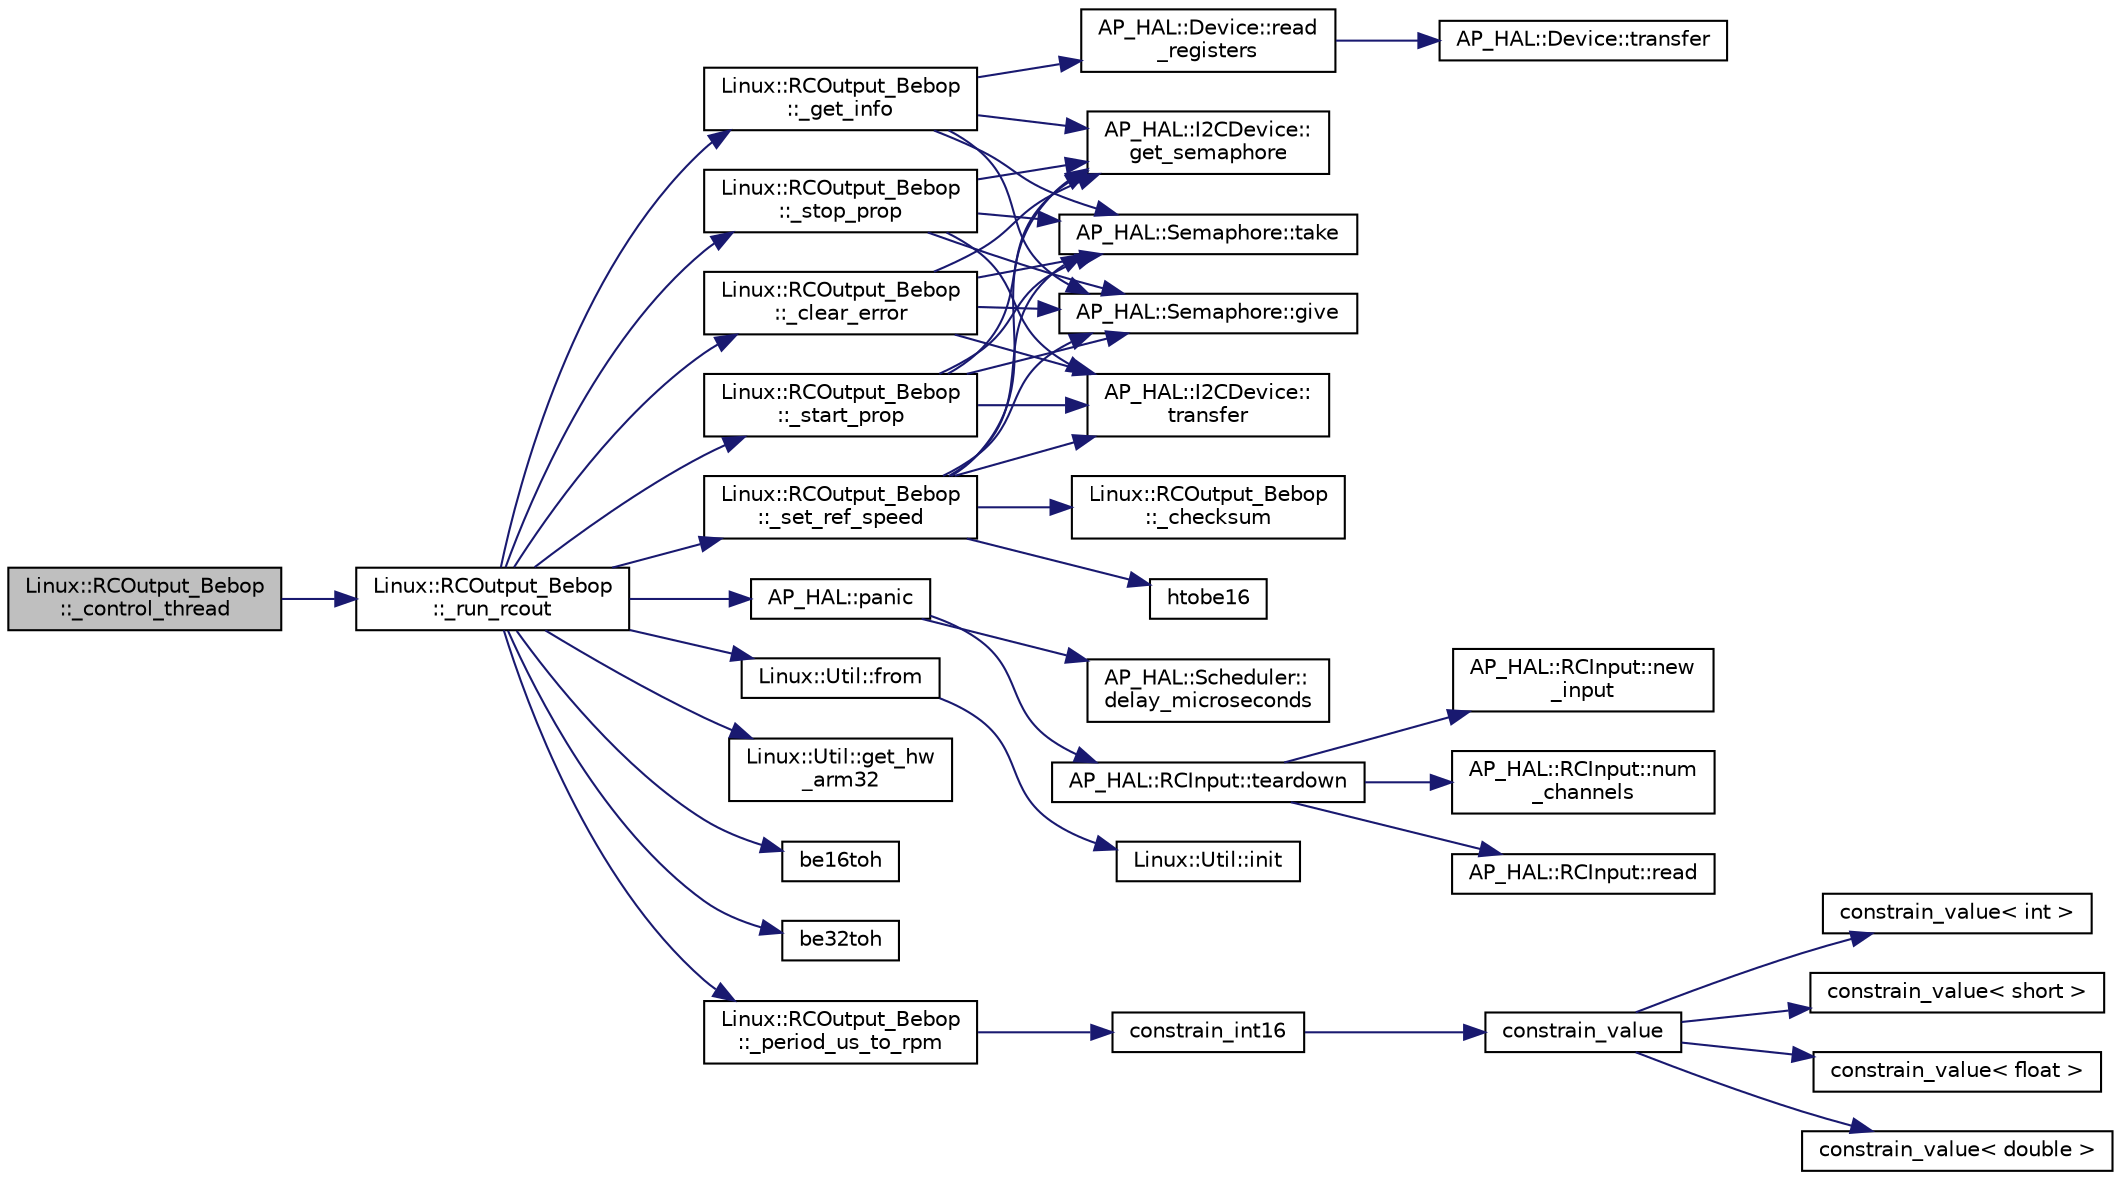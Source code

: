 digraph "Linux::RCOutput_Bebop::_control_thread"
{
 // INTERACTIVE_SVG=YES
  edge [fontname="Helvetica",fontsize="10",labelfontname="Helvetica",labelfontsize="10"];
  node [fontname="Helvetica",fontsize="10",shape=record];
  rankdir="LR";
  Node1 [label="Linux::RCOutput_Bebop\l::_control_thread",height=0.2,width=0.4,color="black", fillcolor="grey75", style="filled", fontcolor="black"];
  Node1 -> Node2 [color="midnightblue",fontsize="10",style="solid",fontname="Helvetica"];
  Node2 [label="Linux::RCOutput_Bebop\l::_run_rcout",height=0.2,width=0.4,color="black", fillcolor="white", style="filled",URL="$classLinux_1_1RCOutput__Bebop.html#a1baaeabaade1ea15e4c770c9277821cc"];
  Node2 -> Node3 [color="midnightblue",fontsize="10",style="solid",fontname="Helvetica"];
  Node3 [label="Linux::RCOutput_Bebop\l::_get_info",height=0.2,width=0.4,color="black", fillcolor="white", style="filled",URL="$classLinux_1_1RCOutput__Bebop.html#aa2ea705fca68e17bde411377af8a2c30"];
  Node3 -> Node4 [color="midnightblue",fontsize="10",style="solid",fontname="Helvetica"];
  Node4 [label="AP_HAL::I2CDevice::\lget_semaphore",height=0.2,width=0.4,color="black", fillcolor="white", style="filled",URL="$classAP__HAL_1_1I2CDevice.html#aecaa17329f98d50d437e53507b1e5c77"];
  Node3 -> Node5 [color="midnightblue",fontsize="10",style="solid",fontname="Helvetica"];
  Node5 [label="AP_HAL::Semaphore::take",height=0.2,width=0.4,color="black", fillcolor="white", style="filled",URL="$classAP__HAL_1_1Semaphore.html#abd3a0affad8bb211981a979f30386589"];
  Node3 -> Node6 [color="midnightblue",fontsize="10",style="solid",fontname="Helvetica"];
  Node6 [label="AP_HAL::Device::read\l_registers",height=0.2,width=0.4,color="black", fillcolor="white", style="filled",URL="$classAP__HAL_1_1Device.html#a66215f964cfb5c7421effdb88a749550"];
  Node6 -> Node7 [color="midnightblue",fontsize="10",style="solid",fontname="Helvetica"];
  Node7 [label="AP_HAL::Device::transfer",height=0.2,width=0.4,color="black", fillcolor="white", style="filled",URL="$classAP__HAL_1_1Device.html#a2af24b5f93b678af718b65a606e538b0"];
  Node3 -> Node8 [color="midnightblue",fontsize="10",style="solid",fontname="Helvetica"];
  Node8 [label="AP_HAL::Semaphore::give",height=0.2,width=0.4,color="black", fillcolor="white", style="filled",URL="$classAP__HAL_1_1Semaphore.html#afcdbf03d5bea9d83037acc93bfaea7ce"];
  Node2 -> Node9 [color="midnightblue",fontsize="10",style="solid",fontname="Helvetica"];
  Node9 [label="AP_HAL::panic",height=0.2,width=0.4,color="black", fillcolor="white", style="filled",URL="$namespaceAP__HAL.html#a71832f03d849a0c088f04fc98d3c8143"];
  Node9 -> Node10 [color="midnightblue",fontsize="10",style="solid",fontname="Helvetica"];
  Node10 [label="AP_HAL::RCInput::teardown",height=0.2,width=0.4,color="black", fillcolor="white", style="filled",URL="$classAP__HAL_1_1RCInput.html#a2bea13d38f2b9ae8bf5193a3a69f0a31"];
  Node10 -> Node11 [color="midnightblue",fontsize="10",style="solid",fontname="Helvetica"];
  Node11 [label="AP_HAL::RCInput::new\l_input",height=0.2,width=0.4,color="black", fillcolor="white", style="filled",URL="$classAP__HAL_1_1RCInput.html#aee1fade33080edef83dd7db0fad0f7da"];
  Node10 -> Node12 [color="midnightblue",fontsize="10",style="solid",fontname="Helvetica"];
  Node12 [label="AP_HAL::RCInput::num\l_channels",height=0.2,width=0.4,color="black", fillcolor="white", style="filled",URL="$classAP__HAL_1_1RCInput.html#ae55f959c6115c1f41783af3a2b6c4fcd"];
  Node10 -> Node13 [color="midnightblue",fontsize="10",style="solid",fontname="Helvetica"];
  Node13 [label="AP_HAL::RCInput::read",height=0.2,width=0.4,color="black", fillcolor="white", style="filled",URL="$classAP__HAL_1_1RCInput.html#a078fd7e6d2e6a899009ec674a8e03498"];
  Node9 -> Node14 [color="midnightblue",fontsize="10",style="solid",fontname="Helvetica"];
  Node14 [label="AP_HAL::Scheduler::\ldelay_microseconds",height=0.2,width=0.4,color="black", fillcolor="white", style="filled",URL="$classAP__HAL_1_1Scheduler.html#a78c4f1b1f192ac1c99544b6cc8f099b0"];
  Node2 -> Node15 [color="midnightblue",fontsize="10",style="solid",fontname="Helvetica"];
  Node15 [label="Linux::Util::from",height=0.2,width=0.4,color="black", fillcolor="white", style="filled",URL="$classLinux_1_1Util.html#addd6070e02a90ee0a7063f0c3db4fecc"];
  Node15 -> Node16 [color="midnightblue",fontsize="10",style="solid",fontname="Helvetica"];
  Node16 [label="Linux::Util::init",height=0.2,width=0.4,color="black", fillcolor="white", style="filled",URL="$classLinux_1_1Util.html#ae03dc062803bf3bcda9cbd77e781c7d4"];
  Node2 -> Node17 [color="midnightblue",fontsize="10",style="solid",fontname="Helvetica"];
  Node17 [label="Linux::Util::get_hw\l_arm32",height=0.2,width=0.4,color="black", fillcolor="white", style="filled",URL="$classLinux_1_1Util.html#a7be36bbc123b07ab7c5b5e583773f39a"];
  Node2 -> Node18 [color="midnightblue",fontsize="10",style="solid",fontname="Helvetica"];
  Node18 [label="be16toh",height=0.2,width=0.4,color="black", fillcolor="white", style="filled",URL="$sparse-endian_8h.html#a4460d76503583c1209bc0e78a5ccaefb"];
  Node2 -> Node19 [color="midnightblue",fontsize="10",style="solid",fontname="Helvetica"];
  Node19 [label="be32toh",height=0.2,width=0.4,color="black", fillcolor="white", style="filled",URL="$sparse-endian_8h.html#ac9479471ad041b1c2674a58bf7660c6c"];
  Node2 -> Node20 [color="midnightblue",fontsize="10",style="solid",fontname="Helvetica"];
  Node20 [label="Linux::RCOutput_Bebop\l::_period_us_to_rpm",height=0.2,width=0.4,color="black", fillcolor="white", style="filled",URL="$classLinux_1_1RCOutput__Bebop.html#a8608a9d1cbd2c80b1d52b7712bbb777b"];
  Node20 -> Node21 [color="midnightblue",fontsize="10",style="solid",fontname="Helvetica"];
  Node21 [label="constrain_int16",height=0.2,width=0.4,color="black", fillcolor="white", style="filled",URL="$AP__Math_8h.html#a68558c4f79a8582543daefde13c64abc"];
  Node21 -> Node22 [color="midnightblue",fontsize="10",style="solid",fontname="Helvetica"];
  Node22 [label="constrain_value",height=0.2,width=0.4,color="black", fillcolor="white", style="filled",URL="$AP__Math_8h.html#a20e8f8671c282c69c1954652b6d61585"];
  Node22 -> Node23 [color="midnightblue",fontsize="10",style="solid",fontname="Helvetica"];
  Node23 [label="constrain_value\< int \>",height=0.2,width=0.4,color="black", fillcolor="white", style="filled",URL="$AP__Math_8cpp.html#a37e8e901754cb9c8e53a8e3030c82c50"];
  Node22 -> Node24 [color="midnightblue",fontsize="10",style="solid",fontname="Helvetica"];
  Node24 [label="constrain_value\< short \>",height=0.2,width=0.4,color="black", fillcolor="white", style="filled",URL="$AP__Math_8cpp.html#afdbe107ec1987d318a6347816fbf2b89"];
  Node22 -> Node25 [color="midnightblue",fontsize="10",style="solid",fontname="Helvetica"];
  Node25 [label="constrain_value\< float \>",height=0.2,width=0.4,color="black", fillcolor="white", style="filled",URL="$AP__Math_8cpp.html#ae6c621670c214da687de21d4e3a92587"];
  Node22 -> Node26 [color="midnightblue",fontsize="10",style="solid",fontname="Helvetica"];
  Node26 [label="constrain_value\< double \>",height=0.2,width=0.4,color="black", fillcolor="white", style="filled",URL="$AP__Math_8cpp.html#afe3990b00e9abc43fa97dfaf8e32f5c4"];
  Node2 -> Node27 [color="midnightblue",fontsize="10",style="solid",fontname="Helvetica"];
  Node27 [label="Linux::RCOutput_Bebop\l::_stop_prop",height=0.2,width=0.4,color="black", fillcolor="white", style="filled",URL="$classLinux_1_1RCOutput__Bebop.html#acf39e1069dc57bdadd83b83d9e0d6176"];
  Node27 -> Node4 [color="midnightblue",fontsize="10",style="solid",fontname="Helvetica"];
  Node27 -> Node5 [color="midnightblue",fontsize="10",style="solid",fontname="Helvetica"];
  Node27 -> Node28 [color="midnightblue",fontsize="10",style="solid",fontname="Helvetica"];
  Node28 [label="AP_HAL::I2CDevice::\ltransfer",height=0.2,width=0.4,color="black", fillcolor="white", style="filled",URL="$classAP__HAL_1_1I2CDevice.html#a2e581ddc9b02eb73ad2fdf488fe8dc86"];
  Node27 -> Node8 [color="midnightblue",fontsize="10",style="solid",fontname="Helvetica"];
  Node2 -> Node29 [color="midnightblue",fontsize="10",style="solid",fontname="Helvetica"];
  Node29 [label="Linux::RCOutput_Bebop\l::_clear_error",height=0.2,width=0.4,color="black", fillcolor="white", style="filled",URL="$classLinux_1_1RCOutput__Bebop.html#ab68f6278b7a4a894cbd3f6a4c8435adb"];
  Node29 -> Node4 [color="midnightblue",fontsize="10",style="solid",fontname="Helvetica"];
  Node29 -> Node5 [color="midnightblue",fontsize="10",style="solid",fontname="Helvetica"];
  Node29 -> Node28 [color="midnightblue",fontsize="10",style="solid",fontname="Helvetica"];
  Node29 -> Node8 [color="midnightblue",fontsize="10",style="solid",fontname="Helvetica"];
  Node2 -> Node30 [color="midnightblue",fontsize="10",style="solid",fontname="Helvetica"];
  Node30 [label="Linux::RCOutput_Bebop\l::_start_prop",height=0.2,width=0.4,color="black", fillcolor="white", style="filled",URL="$classLinux_1_1RCOutput__Bebop.html#ae64a4603212a9a18737f3fa2f7832a0d"];
  Node30 -> Node4 [color="midnightblue",fontsize="10",style="solid",fontname="Helvetica"];
  Node30 -> Node5 [color="midnightblue",fontsize="10",style="solid",fontname="Helvetica"];
  Node30 -> Node28 [color="midnightblue",fontsize="10",style="solid",fontname="Helvetica"];
  Node30 -> Node8 [color="midnightblue",fontsize="10",style="solid",fontname="Helvetica"];
  Node2 -> Node31 [color="midnightblue",fontsize="10",style="solid",fontname="Helvetica"];
  Node31 [label="Linux::RCOutput_Bebop\l::_set_ref_speed",height=0.2,width=0.4,color="black", fillcolor="white", style="filled",URL="$classLinux_1_1RCOutput__Bebop.html#a05c9035307cc4e1ae1b136469ca7c007"];
  Node31 -> Node32 [color="midnightblue",fontsize="10",style="solid",fontname="Helvetica"];
  Node32 [label="htobe16",height=0.2,width=0.4,color="black", fillcolor="white", style="filled",URL="$sparse-endian_8h.html#afeadfffc79afb9d2c017f0921b187204"];
  Node31 -> Node33 [color="midnightblue",fontsize="10",style="solid",fontname="Helvetica"];
  Node33 [label="Linux::RCOutput_Bebop\l::_checksum",height=0.2,width=0.4,color="black", fillcolor="white", style="filled",URL="$classLinux_1_1RCOutput__Bebop.html#a0753f720be9a7b4150fd671810784193"];
  Node31 -> Node4 [color="midnightblue",fontsize="10",style="solid",fontname="Helvetica"];
  Node31 -> Node5 [color="midnightblue",fontsize="10",style="solid",fontname="Helvetica"];
  Node31 -> Node28 [color="midnightblue",fontsize="10",style="solid",fontname="Helvetica"];
  Node31 -> Node8 [color="midnightblue",fontsize="10",style="solid",fontname="Helvetica"];
}
